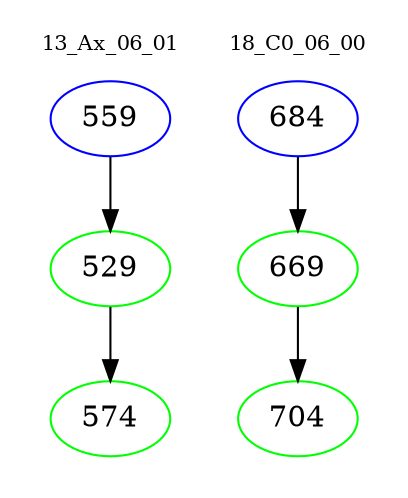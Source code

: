 digraph{
subgraph cluster_0 {
color = white
label = "13_Ax_06_01";
fontsize=10;
T0_559 [label="559", color="blue"]
T0_559 -> T0_529 [color="black"]
T0_529 [label="529", color="green"]
T0_529 -> T0_574 [color="black"]
T0_574 [label="574", color="green"]
}
subgraph cluster_1 {
color = white
label = "18_C0_06_00";
fontsize=10;
T1_684 [label="684", color="blue"]
T1_684 -> T1_669 [color="black"]
T1_669 [label="669", color="green"]
T1_669 -> T1_704 [color="black"]
T1_704 [label="704", color="green"]
}
}
